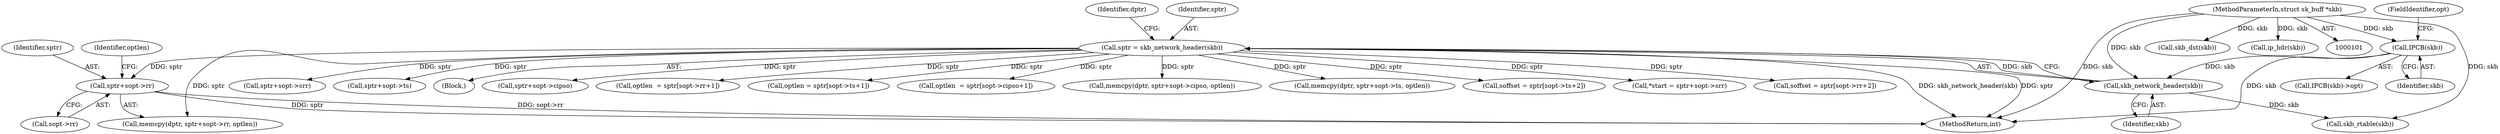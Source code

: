 digraph "0_linux_f6d8bd051c391c1c0458a30b2a7abcd939329259_16@pointer" {
"1000182" [label="(Call,sptr+sopt->rr)"];
"1000132" [label="(Call,sptr = skb_network_header(skb))"];
"1000134" [label="(Call,skb_network_header(skb))"];
"1000121" [label="(Call,IPCB(skb))"];
"1000103" [label="(MethodParameterIn,struct sk_buff *skb)"];
"1000389" [label="(Call,sptr+sopt->srr)"];
"1000261" [label="(Call,sptr+sopt->ts)"];
"1000123" [label="(FieldIdentifier,opt)"];
"1000183" [label="(Identifier,sptr)"];
"1000612" [label="(MethodReturn,int)"];
"1000137" [label="(Identifier,dptr)"];
"1000103" [label="(MethodParameterIn,struct sk_buff *skb)"];
"1000104" [label="(Block,)"];
"1000580" [label="(Call,sptr+sopt->cipso)"];
"1000120" [label="(Call,IPCB(skb)->opt)"];
"1000152" [label="(Call,optlen  = sptr[sopt->rr+1])"];
"1000231" [label="(Call,optlen = sptr[sopt->ts+1])"];
"1000121" [label="(Call,IPCB(skb))"];
"1000132" [label="(Call,sptr = skb_network_header(skb))"];
"1000559" [label="(Call,optlen  = sptr[sopt->cipso+1])"];
"1000134" [label="(Call,skb_network_header(skb))"];
"1000578" [label="(Call,memcpy(dptr, sptr+sopt->cipso, optlen))"];
"1000259" [label="(Call,memcpy(dptr, sptr+sopt->ts, optlen))"];
"1000187" [label="(Identifier,optlen)"];
"1000135" [label="(Identifier,skb)"];
"1000240" [label="(Call,soffset = sptr[sopt->ts+2])"];
"1000354" [label="(Call,skb_dst(skb))"];
"1000122" [label="(Identifier,skb)"];
"1000133" [label="(Identifier,sptr)"];
"1000144" [label="(Call,skb_rtable(skb))"];
"1000180" [label="(Call,memcpy(dptr, sptr+sopt->rr, optlen))"];
"1000387" [label="(Call,*start = sptr+sopt->srr)"];
"1000472" [label="(Call,ip_hdr(skb))"];
"1000161" [label="(Call,soffset = sptr[sopt->rr+2])"];
"1000182" [label="(Call,sptr+sopt->rr)"];
"1000184" [label="(Call,sopt->rr)"];
"1000182" -> "1000180"  [label="AST: "];
"1000182" -> "1000184"  [label="CFG: "];
"1000183" -> "1000182"  [label="AST: "];
"1000184" -> "1000182"  [label="AST: "];
"1000187" -> "1000182"  [label="CFG: "];
"1000182" -> "1000612"  [label="DDG: sopt->rr"];
"1000182" -> "1000612"  [label="DDG: sptr"];
"1000132" -> "1000182"  [label="DDG: sptr"];
"1000132" -> "1000104"  [label="AST: "];
"1000132" -> "1000134"  [label="CFG: "];
"1000133" -> "1000132"  [label="AST: "];
"1000134" -> "1000132"  [label="AST: "];
"1000137" -> "1000132"  [label="CFG: "];
"1000132" -> "1000612"  [label="DDG: skb_network_header(skb)"];
"1000132" -> "1000612"  [label="DDG: sptr"];
"1000134" -> "1000132"  [label="DDG: skb"];
"1000132" -> "1000152"  [label="DDG: sptr"];
"1000132" -> "1000161"  [label="DDG: sptr"];
"1000132" -> "1000180"  [label="DDG: sptr"];
"1000132" -> "1000231"  [label="DDG: sptr"];
"1000132" -> "1000240"  [label="DDG: sptr"];
"1000132" -> "1000259"  [label="DDG: sptr"];
"1000132" -> "1000261"  [label="DDG: sptr"];
"1000132" -> "1000387"  [label="DDG: sptr"];
"1000132" -> "1000389"  [label="DDG: sptr"];
"1000132" -> "1000559"  [label="DDG: sptr"];
"1000132" -> "1000578"  [label="DDG: sptr"];
"1000132" -> "1000580"  [label="DDG: sptr"];
"1000134" -> "1000135"  [label="CFG: "];
"1000135" -> "1000134"  [label="AST: "];
"1000121" -> "1000134"  [label="DDG: skb"];
"1000103" -> "1000134"  [label="DDG: skb"];
"1000134" -> "1000144"  [label="DDG: skb"];
"1000121" -> "1000120"  [label="AST: "];
"1000121" -> "1000122"  [label="CFG: "];
"1000122" -> "1000121"  [label="AST: "];
"1000123" -> "1000121"  [label="CFG: "];
"1000121" -> "1000612"  [label="DDG: skb"];
"1000103" -> "1000121"  [label="DDG: skb"];
"1000103" -> "1000101"  [label="AST: "];
"1000103" -> "1000612"  [label="DDG: skb"];
"1000103" -> "1000144"  [label="DDG: skb"];
"1000103" -> "1000354"  [label="DDG: skb"];
"1000103" -> "1000472"  [label="DDG: skb"];
}
